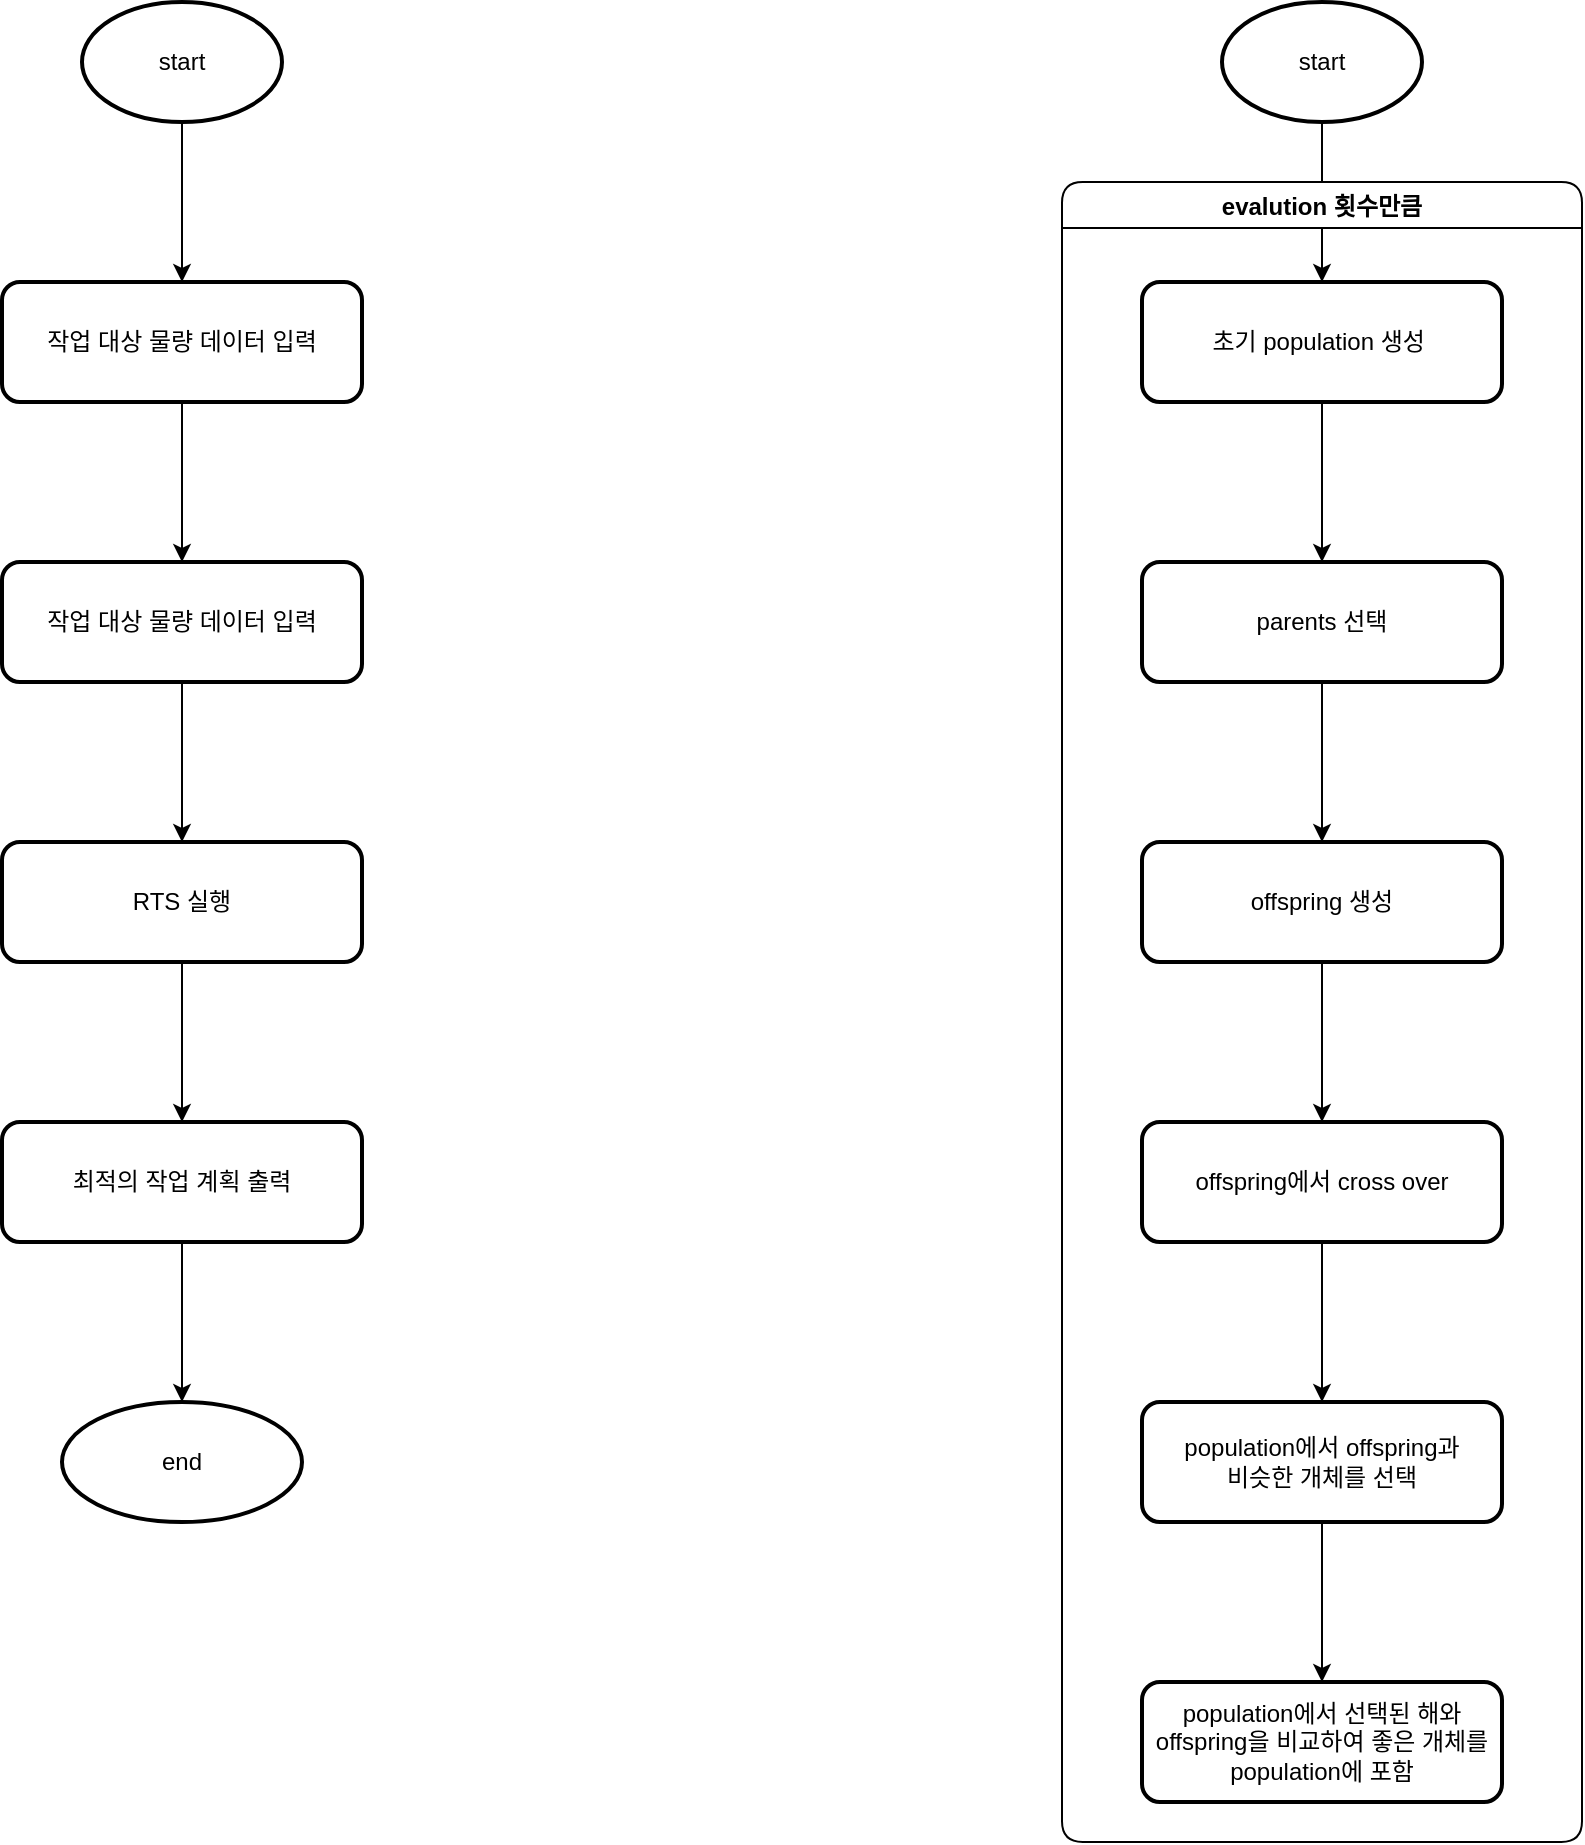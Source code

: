 <mxfile version="15.5.2" type="github">
  <diagram id="fW7LUWNkY5o2Ss0ZAoLt" name="Page-1">
    <mxGraphModel dx="1191" dy="1117" grid="1" gridSize="10" guides="1" tooltips="1" connect="1" arrows="1" fold="1" page="1" pageScale="1" pageWidth="827" pageHeight="1169" math="0" shadow="0">
      <root>
        <mxCell id="0" />
        <mxCell id="1" parent="0" />
        <mxCell id="fRPxh2oKRWq0fPCIgvZK-139" value="" style="edgeStyle=orthogonalEdgeStyle;rounded=0;orthogonalLoop=1;jettySize=auto;html=1;strokeColor=#000000;" parent="1" source="fRPxh2oKRWq0fPCIgvZK-104" target="fRPxh2oKRWq0fPCIgvZK-138" edge="1">
          <mxGeometry relative="1" as="geometry" />
        </mxCell>
        <mxCell id="fRPxh2oKRWq0fPCIgvZK-104" value="start" style="strokeWidth=2;html=1;shape=mxgraph.flowchart.start_1;whiteSpace=wrap;rounded=0;shadow=0;glass=0;sketch=0;fillColor=none;" parent="1" vertex="1">
          <mxGeometry x="70" y="20" width="100" height="60" as="geometry" />
        </mxCell>
        <mxCell id="fRPxh2oKRWq0fPCIgvZK-120" value="" style="edgeStyle=orthogonalEdgeStyle;rounded=0;orthogonalLoop=1;jettySize=auto;html=1;strokeColor=#000000;endArrow=none;" parent="1" edge="1">
          <mxGeometry relative="1" as="geometry">
            <mxPoint x="120" y="320" as="sourcePoint" />
            <mxPoint x="120" y="320" as="targetPoint" />
          </mxGeometry>
        </mxCell>
        <mxCell id="fRPxh2oKRWq0fPCIgvZK-141" value="" style="edgeStyle=orthogonalEdgeStyle;rounded=0;orthogonalLoop=1;jettySize=auto;html=1;strokeColor=#000000;" parent="1" source="fRPxh2oKRWq0fPCIgvZK-138" target="fRPxh2oKRWq0fPCIgvZK-140" edge="1">
          <mxGeometry relative="1" as="geometry" />
        </mxCell>
        <mxCell id="fRPxh2oKRWq0fPCIgvZK-138" value="작업 대상 물량 데이터 입력" style="whiteSpace=wrap;html=1;rounded=1;shadow=0;strokeWidth=2;fillColor=none;glass=0;sketch=0;" parent="1" vertex="1">
          <mxGeometry x="30" y="160" width="180" height="60" as="geometry" />
        </mxCell>
        <mxCell id="v-17-OC-P9FDrguMw_rc-5" value="" style="edgeStyle=orthogonalEdgeStyle;rounded=0;orthogonalLoop=1;jettySize=auto;html=1;" edge="1" parent="1" source="fRPxh2oKRWq0fPCIgvZK-140" target="v-17-OC-P9FDrguMw_rc-4">
          <mxGeometry relative="1" as="geometry" />
        </mxCell>
        <mxCell id="fRPxh2oKRWq0fPCIgvZK-140" value="작업 대상 물량 데이터 입력" style="whiteSpace=wrap;html=1;rounded=1;shadow=0;strokeWidth=2;fillColor=none;glass=0;sketch=0;" parent="1" vertex="1">
          <mxGeometry x="30" y="300" width="180" height="60" as="geometry" />
        </mxCell>
        <mxCell id="v-17-OC-P9FDrguMw_rc-8" value="" style="edgeStyle=orthogonalEdgeStyle;rounded=0;orthogonalLoop=1;jettySize=auto;html=1;" edge="1" parent="1" source="v-17-OC-P9FDrguMw_rc-4" target="v-17-OC-P9FDrguMw_rc-7">
          <mxGeometry relative="1" as="geometry" />
        </mxCell>
        <mxCell id="v-17-OC-P9FDrguMw_rc-4" value="RTS 실행" style="whiteSpace=wrap;html=1;rounded=1;shadow=0;strokeWidth=2;fillColor=none;glass=0;sketch=0;" vertex="1" parent="1">
          <mxGeometry x="30" y="440" width="180" height="60" as="geometry" />
        </mxCell>
        <mxCell id="v-17-OC-P9FDrguMw_rc-10" value="" style="edgeStyle=orthogonalEdgeStyle;rounded=0;orthogonalLoop=1;jettySize=auto;html=1;" edge="1" parent="1" source="v-17-OC-P9FDrguMw_rc-7" target="v-17-OC-P9FDrguMw_rc-9">
          <mxGeometry relative="1" as="geometry" />
        </mxCell>
        <mxCell id="v-17-OC-P9FDrguMw_rc-7" value="최적의 작업 계획 출력" style="whiteSpace=wrap;html=1;rounded=1;shadow=0;strokeWidth=2;fillColor=none;glass=0;sketch=0;" vertex="1" parent="1">
          <mxGeometry x="30" y="580" width="180" height="60" as="geometry" />
        </mxCell>
        <mxCell id="v-17-OC-P9FDrguMw_rc-9" value="end" style="ellipse;whiteSpace=wrap;html=1;rounded=1;shadow=0;strokeWidth=2;fillColor=none;glass=0;sketch=0;" vertex="1" parent="1">
          <mxGeometry x="60" y="720" width="120" height="60" as="geometry" />
        </mxCell>
        <mxCell id="v-17-OC-P9FDrguMw_rc-15" value="" style="edgeStyle=orthogonalEdgeStyle;rounded=0;orthogonalLoop=1;jettySize=auto;html=1;" edge="1" parent="1" source="v-17-OC-P9FDrguMw_rc-13" target="v-17-OC-P9FDrguMw_rc-14">
          <mxGeometry relative="1" as="geometry" />
        </mxCell>
        <mxCell id="v-17-OC-P9FDrguMw_rc-13" value="start" style="strokeWidth=2;html=1;shape=mxgraph.flowchart.start_1;whiteSpace=wrap;rounded=0;shadow=0;glass=0;sketch=0;fillColor=none;" vertex="1" parent="1">
          <mxGeometry x="640" y="20" width="100" height="60" as="geometry" />
        </mxCell>
        <mxCell id="v-17-OC-P9FDrguMw_rc-17" value="" style="edgeStyle=orthogonalEdgeStyle;rounded=0;orthogonalLoop=1;jettySize=auto;html=1;" edge="1" parent="1" source="v-17-OC-P9FDrguMw_rc-14" target="v-17-OC-P9FDrguMw_rc-16">
          <mxGeometry relative="1" as="geometry" />
        </mxCell>
        <mxCell id="v-17-OC-P9FDrguMw_rc-14" value="초기 population 생성&amp;nbsp;" style="whiteSpace=wrap;html=1;rounded=1;shadow=0;strokeWidth=2;fillColor=none;glass=0;sketch=0;" vertex="1" parent="1">
          <mxGeometry x="600" y="160" width="180" height="60" as="geometry" />
        </mxCell>
        <mxCell id="v-17-OC-P9FDrguMw_rc-21" value="" style="edgeStyle=orthogonalEdgeStyle;rounded=0;orthogonalLoop=1;jettySize=auto;html=1;" edge="1" parent="1" source="v-17-OC-P9FDrguMw_rc-16" target="v-17-OC-P9FDrguMw_rc-20">
          <mxGeometry relative="1" as="geometry" />
        </mxCell>
        <mxCell id="v-17-OC-P9FDrguMw_rc-16" value="parents 선택" style="whiteSpace=wrap;html=1;rounded=1;shadow=0;strokeWidth=2;fillColor=none;glass=0;sketch=0;" vertex="1" parent="1">
          <mxGeometry x="600" y="300" width="180" height="60" as="geometry" />
        </mxCell>
        <mxCell id="v-17-OC-P9FDrguMw_rc-23" value="" style="edgeStyle=orthogonalEdgeStyle;rounded=0;orthogonalLoop=1;jettySize=auto;html=1;" edge="1" parent="1" source="v-17-OC-P9FDrguMw_rc-20" target="v-17-OC-P9FDrguMw_rc-22">
          <mxGeometry relative="1" as="geometry" />
        </mxCell>
        <mxCell id="v-17-OC-P9FDrguMw_rc-20" value="offspring 생성" style="whiteSpace=wrap;html=1;rounded=1;shadow=0;strokeWidth=2;fillColor=none;glass=0;sketch=0;" vertex="1" parent="1">
          <mxGeometry x="600" y="440" width="180" height="60" as="geometry" />
        </mxCell>
        <mxCell id="v-17-OC-P9FDrguMw_rc-25" value="" style="edgeStyle=orthogonalEdgeStyle;rounded=0;orthogonalLoop=1;jettySize=auto;html=1;" edge="1" parent="1" source="v-17-OC-P9FDrguMw_rc-22" target="v-17-OC-P9FDrguMw_rc-24">
          <mxGeometry relative="1" as="geometry" />
        </mxCell>
        <mxCell id="v-17-OC-P9FDrguMw_rc-22" value="offspring에서 cross over" style="whiteSpace=wrap;html=1;rounded=1;shadow=0;strokeWidth=2;fillColor=none;glass=0;sketch=0;" vertex="1" parent="1">
          <mxGeometry x="600" y="580" width="180" height="60" as="geometry" />
        </mxCell>
        <mxCell id="v-17-OC-P9FDrguMw_rc-27" value="" style="edgeStyle=orthogonalEdgeStyle;rounded=0;orthogonalLoop=1;jettySize=auto;html=1;" edge="1" parent="1" source="v-17-OC-P9FDrguMw_rc-24" target="v-17-OC-P9FDrguMw_rc-26">
          <mxGeometry relative="1" as="geometry" />
        </mxCell>
        <mxCell id="v-17-OC-P9FDrguMw_rc-24" value="population에서 offspring과 &lt;br&gt;비슷한 개체를 선택" style="whiteSpace=wrap;html=1;rounded=1;shadow=0;strokeWidth=2;fillColor=none;glass=0;sketch=0;" vertex="1" parent="1">
          <mxGeometry x="600" y="720" width="180" height="60" as="geometry" />
        </mxCell>
        <mxCell id="v-17-OC-P9FDrguMw_rc-26" value="population에서 선택된 해와 offspring을 비교하여 좋은 개체를 population에 포함" style="whiteSpace=wrap;html=1;rounded=1;shadow=0;strokeWidth=2;fillColor=none;glass=0;sketch=0;" vertex="1" parent="1">
          <mxGeometry x="600" y="860" width="180" height="60" as="geometry" />
        </mxCell>
        <mxCell id="v-17-OC-P9FDrguMw_rc-28" value="evalution 횟수만큼" style="swimlane;rounded=1;" vertex="1" parent="1">
          <mxGeometry x="560" y="110" width="260" height="830" as="geometry" />
        </mxCell>
      </root>
    </mxGraphModel>
  </diagram>
</mxfile>
